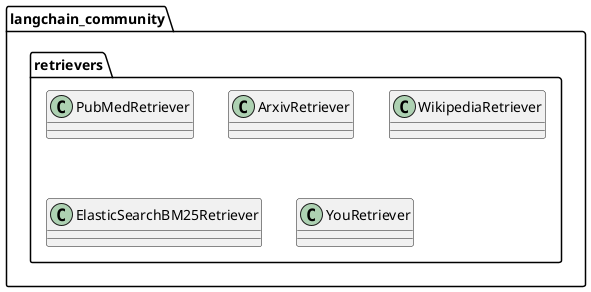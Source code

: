 @startuml

    ' https://api.python.langchain.com/en/latest/core_api_reference.html#module-langchain_core.retrievers

    ' class BaseRetriever{}

    package langchain_community.retrievers {
        ' https://api.python.langchain.com/en/latest/retrievers/langchain_community.retrievers.pubmed.PubMedRetriever.html#langchain_community.retrievers.pubmed.PubMedRetriever
        class PubMedRetriever{}
        class ArxivRetriever{}
        class WikipediaRetriever{}
        ' Relevance but not similarity search
        class ElasticSearchBM25Retriever{}
        class YouRetriever{}
    }

@enduml